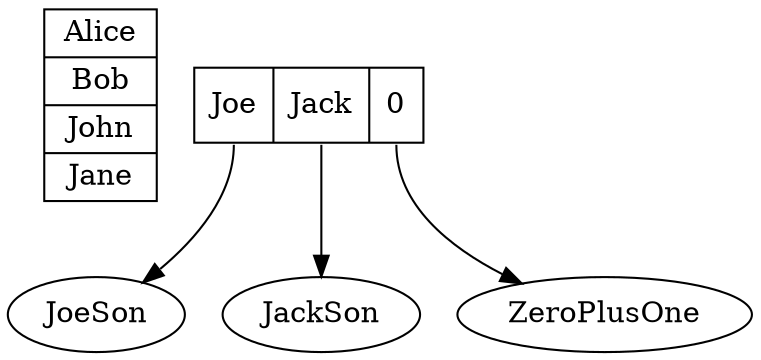 digraph {
    n [shape=record, label="{ Alice | Bob | John | Jane }"]
    n2 [shape=record, label="<Joe> Joe | <Jack> Jack | <0> 0"]
    n2:Joe -> JoeSon
    n2:Jack -> JackSon
    n2:0 -> ZeroPlusOne
}
